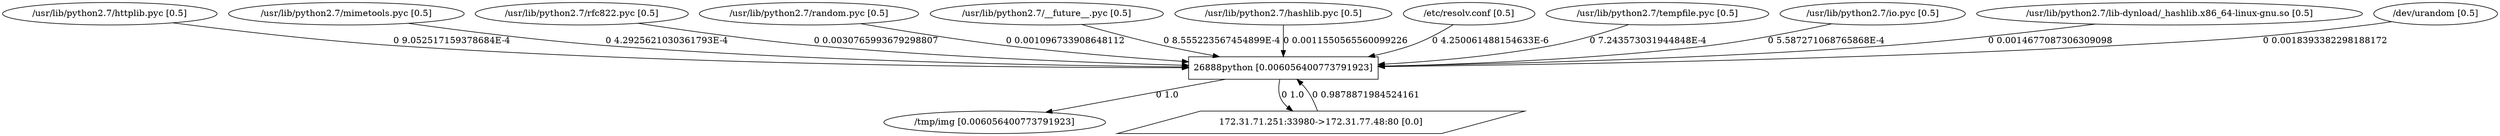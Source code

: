 digraph G {
  1024 [ label="/tmp/img [0.006056400773791923]" shape="ellipse" ];
  1003 [ label="26888python [0.006056400773791923]" shape="box" ];
  1007 [ label="/usr/lib/python2.7/httplib.pyc [0.5]" shape="ellipse" ];
  1009 [ label="/usr/lib/python2.7/mimetools.pyc [0.5]" shape="ellipse" ];
  1022 [ label="/usr/lib/python2.7/rfc822.pyc [0.5]" shape="ellipse" ];
  1015 [ label="/usr/lib/python2.7/random.pyc [0.5]" shape="ellipse" ];
  1017 [ label="/usr/lib/python2.7/__future__.pyc [0.5]" shape="ellipse" ];
  1019 [ label="/usr/lib/python2.7/hashlib.pyc [0.5]" shape="ellipse" ];
  635 [ label="/etc/resolv.conf [0.5]" shape="ellipse" ];
  1011 [ label="/usr/lib/python2.7/tempfile.pyc [0.5]" shape="ellipse" ];
  1013 [ label="/usr/lib/python2.7/io.pyc [0.5]" shape="ellipse" ];
  1020 [ label="/usr/lib/python2.7/lib-dynload/_hashlib.x86_64-linux-gnu.so [0.5]" shape="ellipse" ];
  134 [ label="/dev/urandom [0.5]" shape="ellipse" ];
  1023 [ label="172.31.71.251:33980->172.31.77.48:80 [0.0]" shape="parallelogram" ];
  1003 -> 1024 [ label="0 1.0" ];
  1009 -> 1003 [ label="0 4.2925621030361793E-4" ];
  1007 -> 1003 [ label="0 9.052517159378684E-4" ];
  635 -> 1003 [ label="0 4.250061488154633E-6" ];
  1011 -> 1003 [ label="0 7.243573031944848E-4" ];
  1019 -> 1003 [ label="0 0.0011550565560099226" ];
  1013 -> 1003 [ label="0 5.587271068765868E-4" ];
  1020 -> 1003 [ label="0 0.0014677087306309098" ];
  1015 -> 1003 [ label="0 0.001096733908648112" ];
  1017 -> 1003 [ label="0 8.555223567454899E-4" ];
  134 -> 1003 [ label="0 0.0018393382298188172" ];
  1022 -> 1003 [ label="0 0.0030765993679298807" ];
  1023 -> 1003 [ label="0 0.9878871984524161" ];
  1003 -> 1023 [ label="0 1.0" ];
}
